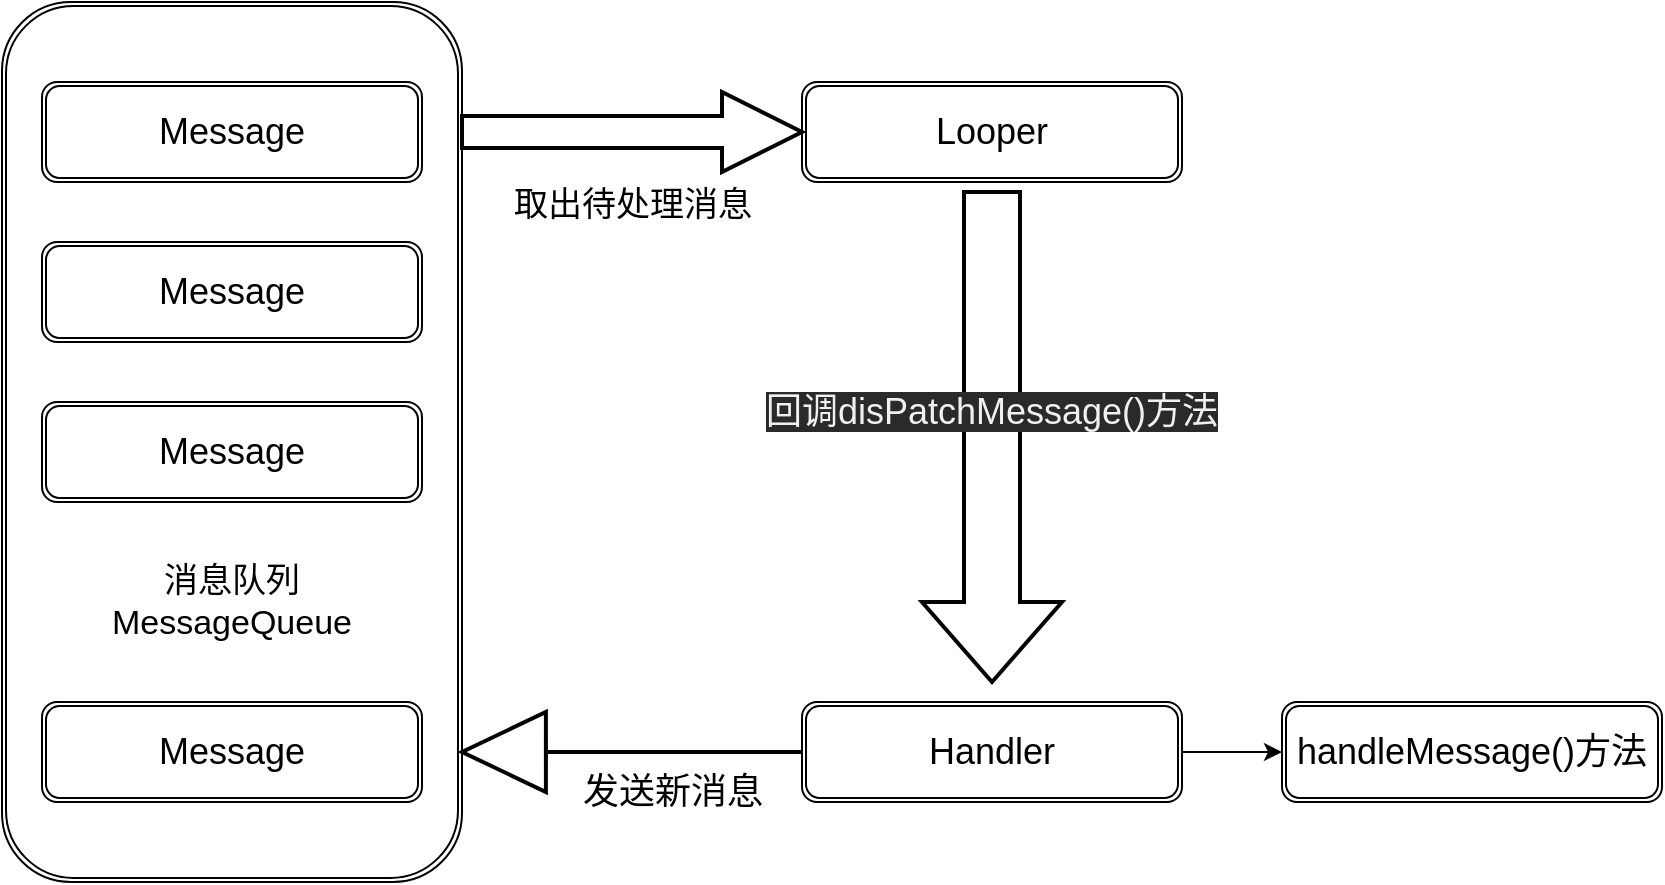 <mxfile>
    <diagram id="kTpNdLmgDOGeZnS7yJBI" name="第 1 页">
        <mxGraphModel dx="989" dy="901" grid="1" gridSize="10" guides="1" tooltips="1" connect="1" arrows="1" fold="1" page="1" pageScale="1" pageWidth="827" pageHeight="1169" math="0" shadow="0">
            <root>
                <mxCell id="0"/>
                <mxCell id="1" parent="0"/>
                <mxCell id="2" value="" style="shape=ext;double=1;rounded=1;whiteSpace=wrap;html=1;" vertex="1" parent="1">
                    <mxGeometry x="110" y="110" width="230" height="440" as="geometry"/>
                </mxCell>
                <mxCell id="4" value="&lt;font style=&quot;font-size: 18px&quot;&gt;Message&lt;/font&gt;" style="shape=ext;double=1;rounded=1;whiteSpace=wrap;html=1;" vertex="1" parent="1">
                    <mxGeometry x="130" y="230" width="190" height="50" as="geometry"/>
                </mxCell>
                <mxCell id="5" value="&lt;font style=&quot;font-size: 18px&quot;&gt;Message&lt;/font&gt;" style="shape=ext;double=1;rounded=1;whiteSpace=wrap;html=1;" vertex="1" parent="1">
                    <mxGeometry x="130" y="150" width="190" height="50" as="geometry"/>
                </mxCell>
                <mxCell id="6" value="&lt;font style=&quot;font-size: 18px&quot;&gt;Message&lt;/font&gt;" style="shape=ext;double=1;rounded=1;whiteSpace=wrap;html=1;" vertex="1" parent="1">
                    <mxGeometry x="130" y="310" width="190" height="50" as="geometry"/>
                </mxCell>
                <mxCell id="9" value="&lt;font style=&quot;font-size: 18px&quot;&gt;Message&lt;/font&gt;" style="shape=ext;double=1;rounded=1;whiteSpace=wrap;html=1;" vertex="1" parent="1">
                    <mxGeometry x="130" y="460" width="190" height="50" as="geometry"/>
                </mxCell>
                <mxCell id="25" value="&lt;font style=&quot;font-size: 17px&quot;&gt;消息队列&lt;br&gt;MessageQueue&lt;br&gt;&lt;/font&gt;" style="text;html=1;strokeColor=none;fillColor=none;align=center;verticalAlign=middle;whiteSpace=wrap;rounded=0;" vertex="1" parent="1">
                    <mxGeometry x="150" y="370" width="150" height="80" as="geometry"/>
                </mxCell>
                <mxCell id="27" value="&lt;font style=&quot;font-size: 18px&quot;&gt;Looper&lt;/font&gt;" style="shape=ext;double=1;rounded=1;whiteSpace=wrap;html=1;" vertex="1" parent="1">
                    <mxGeometry x="510" y="150" width="190" height="50" as="geometry"/>
                </mxCell>
                <mxCell id="31" style="edgeStyle=none;html=1;exitX=1;exitY=0.5;exitDx=0;exitDy=0;entryX=0;entryY=0.5;entryDx=0;entryDy=0;fontSize=17;" edge="1" parent="1" source="28" target="30">
                    <mxGeometry relative="1" as="geometry"/>
                </mxCell>
                <mxCell id="28" value="&lt;font style=&quot;font-size: 18px&quot;&gt;Handler&lt;/font&gt;" style="shape=ext;double=1;rounded=1;whiteSpace=wrap;html=1;" vertex="1" parent="1">
                    <mxGeometry x="510" y="460" width="190" height="50" as="geometry"/>
                </mxCell>
                <mxCell id="29" value="取出待处理消息" style="verticalLabelPosition=bottom;verticalAlign=top;html=1;strokeWidth=2;shape=mxgraph.arrows2.arrow;dy=0.6;dx=40;notch=0;fontSize=17;" vertex="1" parent="1">
                    <mxGeometry x="340" y="155" width="170" height="40" as="geometry"/>
                </mxCell>
                <mxCell id="30" value="&lt;font style=&quot;font-size: 18px&quot;&gt;handleMessage()方法&lt;/font&gt;" style="shape=ext;double=1;rounded=1;whiteSpace=wrap;html=1;" vertex="1" parent="1">
                    <mxGeometry x="750" y="460" width="190" height="50" as="geometry"/>
                </mxCell>
                <mxCell id="32" value="" style="verticalLabelPosition=bottom;verticalAlign=top;html=1;strokeWidth=2;shape=mxgraph.arrows2.arrow;dy=0.6;dx=40;notch=0;fontSize=17;rotation=90;" vertex="1" parent="1">
                    <mxGeometry x="482.5" y="292.5" width="245" height="70" as="geometry"/>
                </mxCell>
                <mxCell id="33" value="" style="verticalLabelPosition=bottom;verticalAlign=top;html=1;strokeWidth=2;shape=mxgraph.arrows2.arrow;dy=1;dx=41.95;notch=0;fontSize=18;rotation=-180;" vertex="1" parent="1">
                    <mxGeometry x="340" y="465" width="170" height="40" as="geometry"/>
                </mxCell>
                <mxCell id="34" value="发送新消息" style="text;html=1;align=center;verticalAlign=middle;resizable=0;points=[];autosize=1;strokeColor=none;fillColor=none;fontSize=18;" vertex="1" parent="1">
                    <mxGeometry x="390" y="490" width="110" height="30" as="geometry"/>
                </mxCell>
                <mxCell id="35" value="&#10;&#10;&lt;span style=&quot;color: rgb(240, 240, 240); font-family: helvetica; font-size: 18px; font-style: normal; font-weight: 400; letter-spacing: normal; text-align: center; text-indent: 0px; text-transform: none; word-spacing: 0px; background-color: rgb(42, 42, 42); display: inline; float: none;&quot;&gt;回调disPatchMessage()方法&lt;/span&gt;&#10;&#10;" style="text;html=1;strokeColor=none;fillColor=none;align=center;verticalAlign=middle;whiteSpace=wrap;rounded=0;fontSize=18;" vertex="1" parent="1">
                    <mxGeometry x="475" y="300" width="260" height="30" as="geometry"/>
                </mxCell>
            </root>
        </mxGraphModel>
    </diagram>
</mxfile>